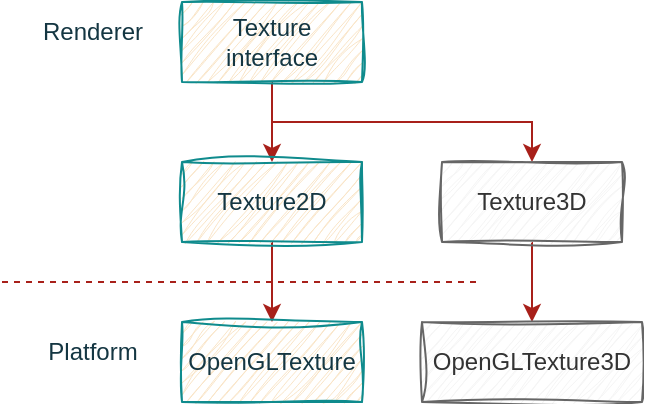 <mxfile version="22.0.4" type="device">
  <diagram name="第 1 页" id="CXTdwLY86N2MmPROePFY">
    <mxGraphModel dx="547" dy="423" grid="1" gridSize="10" guides="1" tooltips="1" connect="1" arrows="1" fold="1" page="1" pageScale="1" pageWidth="827" pageHeight="1169" math="0" shadow="0">
      <root>
        <mxCell id="0" />
        <mxCell id="1" parent="0" />
        <mxCell id="0e5fhgw-1-jCqrt1gyak-3" value="" style="edgeStyle=orthogonalEdgeStyle;rounded=0;orthogonalLoop=1;jettySize=auto;html=1;labelBackgroundColor=none;strokeColor=#A8201A;fontColor=default;" edge="1" parent="1" source="0e5fhgw-1-jCqrt1gyak-1" target="0e5fhgw-1-jCqrt1gyak-2">
          <mxGeometry relative="1" as="geometry" />
        </mxCell>
        <mxCell id="0e5fhgw-1-jCqrt1gyak-12" style="edgeStyle=orthogonalEdgeStyle;rounded=0;orthogonalLoop=1;jettySize=auto;html=1;exitX=0.5;exitY=1;exitDx=0;exitDy=0;entryX=0.5;entryY=0;entryDx=0;entryDy=0;strokeColor=#A8201A;fontColor=#143642;fillColor=#FAE5C7;" edge="1" parent="1" source="0e5fhgw-1-jCqrt1gyak-1" target="0e5fhgw-1-jCqrt1gyak-10">
          <mxGeometry relative="1" as="geometry" />
        </mxCell>
        <mxCell id="0e5fhgw-1-jCqrt1gyak-1" value="Texture&lt;br&gt;interface" style="rounded=0;whiteSpace=wrap;html=1;sketch=1;curveFitting=1;jiggle=2;labelBackgroundColor=none;fillColor=#FAE5C7;strokeColor=#0F8B8D;fontColor=#143642;" vertex="1" parent="1">
          <mxGeometry x="110" y="300" width="90" height="40" as="geometry" />
        </mxCell>
        <mxCell id="0e5fhgw-1-jCqrt1gyak-5" value="" style="edgeStyle=orthogonalEdgeStyle;rounded=0;orthogonalLoop=1;jettySize=auto;html=1;labelBackgroundColor=none;strokeColor=#A8201A;fontColor=default;" edge="1" parent="1" source="0e5fhgw-1-jCqrt1gyak-2" target="0e5fhgw-1-jCqrt1gyak-4">
          <mxGeometry relative="1" as="geometry" />
        </mxCell>
        <mxCell id="0e5fhgw-1-jCqrt1gyak-2" value="Texture2D" style="rounded=0;whiteSpace=wrap;html=1;sketch=1;curveFitting=1;jiggle=2;labelBackgroundColor=none;fillColor=#FAE5C7;strokeColor=#0F8B8D;fontColor=#143642;" vertex="1" parent="1">
          <mxGeometry x="110" y="380" width="90" height="40" as="geometry" />
        </mxCell>
        <mxCell id="0e5fhgw-1-jCqrt1gyak-4" value="OpenGLTexture" style="rounded=0;whiteSpace=wrap;html=1;sketch=1;curveFitting=1;jiggle=2;labelBackgroundColor=none;fillColor=#FAE5C7;strokeColor=#0F8B8D;fontColor=#143642;" vertex="1" parent="1">
          <mxGeometry x="110" y="460" width="90" height="40" as="geometry" />
        </mxCell>
        <mxCell id="0e5fhgw-1-jCqrt1gyak-7" value="" style="endArrow=none;dashed=1;html=1;rounded=0;labelBackgroundColor=none;strokeColor=#A8201A;fontColor=default;" edge="1" parent="1">
          <mxGeometry width="50" height="50" relative="1" as="geometry">
            <mxPoint x="20" y="440" as="sourcePoint" />
            <mxPoint x="260" y="440" as="targetPoint" />
          </mxGeometry>
        </mxCell>
        <mxCell id="0e5fhgw-1-jCqrt1gyak-8" value="Renderer" style="text;html=1;align=center;verticalAlign=middle;resizable=0;points=[];autosize=1;strokeColor=none;fillColor=none;labelBackgroundColor=none;fontColor=#143642;" vertex="1" parent="1">
          <mxGeometry x="30" y="300" width="70" height="30" as="geometry" />
        </mxCell>
        <mxCell id="0e5fhgw-1-jCqrt1gyak-9" value="Platform" style="text;html=1;align=center;verticalAlign=middle;resizable=0;points=[];autosize=1;strokeColor=none;fillColor=none;labelBackgroundColor=none;fontColor=#143642;" vertex="1" parent="1">
          <mxGeometry x="30" y="460" width="70" height="30" as="geometry" />
        </mxCell>
        <mxCell id="0e5fhgw-1-jCqrt1gyak-14" value="" style="edgeStyle=orthogonalEdgeStyle;rounded=0;orthogonalLoop=1;jettySize=auto;html=1;strokeColor=#A8201A;fontColor=#143642;fillColor=#FAE5C7;" edge="1" parent="1" source="0e5fhgw-1-jCqrt1gyak-10" target="0e5fhgw-1-jCqrt1gyak-13">
          <mxGeometry relative="1" as="geometry" />
        </mxCell>
        <mxCell id="0e5fhgw-1-jCqrt1gyak-10" value="Texture3D" style="rounded=0;whiteSpace=wrap;html=1;sketch=1;curveFitting=1;jiggle=2;labelBackgroundColor=none;fillColor=#f5f5f5;strokeColor=#666666;fontColor=#333333;" vertex="1" parent="1">
          <mxGeometry x="240" y="380" width="90" height="40" as="geometry" />
        </mxCell>
        <mxCell id="0e5fhgw-1-jCqrt1gyak-13" value="OpenGLTexture3D" style="rounded=0;whiteSpace=wrap;html=1;sketch=1;curveFitting=1;jiggle=2;labelBackgroundColor=none;fillColor=#f5f5f5;strokeColor=#666666;fontColor=#333333;" vertex="1" parent="1">
          <mxGeometry x="230" y="460" width="110" height="40" as="geometry" />
        </mxCell>
      </root>
    </mxGraphModel>
  </diagram>
</mxfile>
